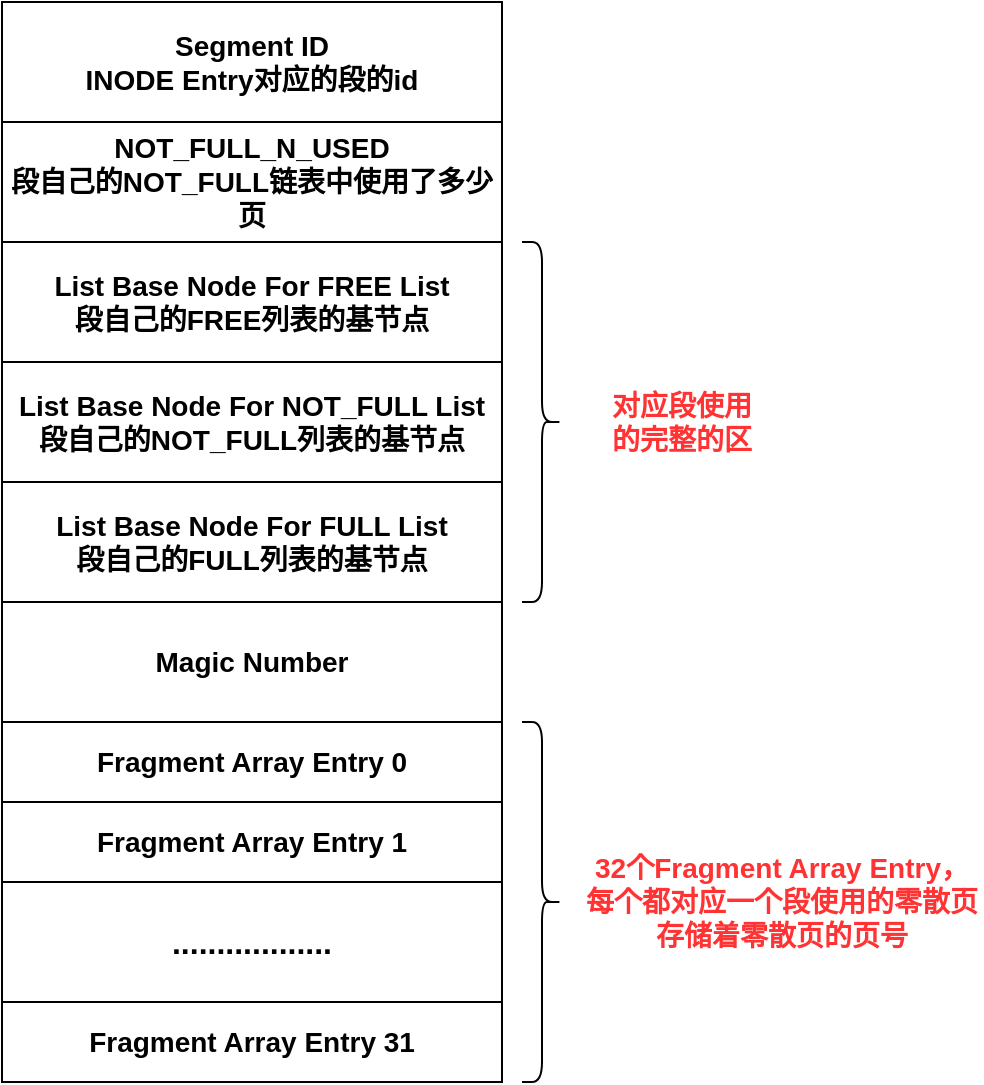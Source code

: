 <mxfile version="15.2.7" type="device"><diagram id="7383USrZs_YaGr_TVD7M" name="第 1 页"><mxGraphModel dx="360" dy="599" grid="1" gridSize="10" guides="1" tooltips="1" connect="1" arrows="1" fold="1" page="1" pageScale="1" pageWidth="827" pageHeight="1169" math="0" shadow="0"><root><mxCell id="0"/><mxCell id="1" parent="0"/><mxCell id="TjqF3KmKQUb6oFbV26Lo-1" value="&lt;b&gt;&lt;font style=&quot;font-size: 14px&quot;&gt;Segment ID&lt;br&gt;INODE Entry对应的段的id&lt;br&gt;&lt;/font&gt;&lt;/b&gt;" style="rounded=0;whiteSpace=wrap;html=1;" vertex="1" parent="1"><mxGeometry x="270" y="100" width="250" height="60" as="geometry"/></mxCell><mxCell id="TjqF3KmKQUb6oFbV26Lo-2" value="&lt;b&gt;&lt;font style=&quot;font-size: 14px&quot;&gt;NOT_FULL_N_USED&lt;br&gt;段自己的NOT_FULL链表中使用了多少页&lt;br&gt;&lt;/font&gt;&lt;/b&gt;" style="rounded=0;whiteSpace=wrap;html=1;" vertex="1" parent="1"><mxGeometry x="270" y="160" width="250" height="60" as="geometry"/></mxCell><mxCell id="TjqF3KmKQUb6oFbV26Lo-3" value="&lt;b&gt;&lt;font style=&quot;font-size: 14px&quot;&gt;List Base Node For FREE List&lt;br&gt;段自己的FREE列表的基节点&lt;br&gt;&lt;/font&gt;&lt;/b&gt;" style="rounded=0;whiteSpace=wrap;html=1;" vertex="1" parent="1"><mxGeometry x="270" y="220" width="250" height="60" as="geometry"/></mxCell><mxCell id="TjqF3KmKQUb6oFbV26Lo-4" value="&lt;b&gt;&lt;font style=&quot;font-size: 14px&quot;&gt;List Base Node For NOT_FULL List&lt;br&gt;&lt;/font&gt;&lt;/b&gt;&lt;b&gt;&lt;font style=&quot;font-size: 14px&quot;&gt;段自己的NOT_FULL列表的基节点&lt;/font&gt;&lt;/b&gt;&lt;b&gt;&lt;font style=&quot;font-size: 14px&quot;&gt;&lt;br&gt;&lt;/font&gt;&lt;/b&gt;" style="rounded=0;whiteSpace=wrap;html=1;" vertex="1" parent="1"><mxGeometry x="270" y="280" width="250" height="60" as="geometry"/></mxCell><mxCell id="TjqF3KmKQUb6oFbV26Lo-5" value="&lt;b&gt;&lt;font style=&quot;font-size: 14px&quot;&gt;List Base Node For FULL List&lt;br&gt;&lt;/font&gt;&lt;/b&gt;&lt;b&gt;&lt;font style=&quot;font-size: 14px&quot;&gt;段自己的FULL列表的基节点&lt;/font&gt;&lt;/b&gt;&lt;b&gt;&lt;font style=&quot;font-size: 14px&quot;&gt;&lt;br&gt;&lt;/font&gt;&lt;/b&gt;" style="rounded=0;whiteSpace=wrap;html=1;" vertex="1" parent="1"><mxGeometry x="270" y="340" width="250" height="60" as="geometry"/></mxCell><mxCell id="TjqF3KmKQUb6oFbV26Lo-6" value="&lt;b&gt;&lt;font style=&quot;font-size: 14px&quot;&gt;Magic Number&lt;/font&gt;&lt;/b&gt;" style="rounded=0;whiteSpace=wrap;html=1;" vertex="1" parent="1"><mxGeometry x="270" y="400" width="250" height="60" as="geometry"/></mxCell><mxCell id="TjqF3KmKQUb6oFbV26Lo-7" value="&lt;b&gt;&lt;font style=&quot;font-size: 14px&quot;&gt;Fragment Array Entry 0&lt;/font&gt;&lt;/b&gt;" style="rounded=0;whiteSpace=wrap;html=1;" vertex="1" parent="1"><mxGeometry x="270" y="460" width="250" height="40" as="geometry"/></mxCell><mxCell id="TjqF3KmKQUb6oFbV26Lo-8" value="&lt;b&gt;&lt;font style=&quot;font-size: 14px&quot;&gt;Fragment Array Entry 1&lt;/font&gt;&lt;/b&gt;" style="rounded=0;whiteSpace=wrap;html=1;" vertex="1" parent="1"><mxGeometry x="270" y="500" width="250" height="40" as="geometry"/></mxCell><mxCell id="TjqF3KmKQUb6oFbV26Lo-9" value="&lt;b&gt;&lt;font style=&quot;font-size: 16px&quot;&gt;..................&lt;/font&gt;&lt;/b&gt;" style="rounded=0;whiteSpace=wrap;html=1;" vertex="1" parent="1"><mxGeometry x="270" y="540" width="250" height="60" as="geometry"/></mxCell><mxCell id="TjqF3KmKQUb6oFbV26Lo-10" value="&lt;b&gt;&lt;font style=&quot;font-size: 14px&quot;&gt;Fragment Array Entry 31&lt;/font&gt;&lt;/b&gt;" style="rounded=0;whiteSpace=wrap;html=1;" vertex="1" parent="1"><mxGeometry x="270" y="600" width="250" height="40" as="geometry"/></mxCell><mxCell id="TjqF3KmKQUb6oFbV26Lo-11" value="" style="shape=curlyBracket;whiteSpace=wrap;html=1;rounded=1;flipH=1;" vertex="1" parent="1"><mxGeometry x="530" y="220" width="20" height="180" as="geometry"/></mxCell><mxCell id="TjqF3KmKQUb6oFbV26Lo-12" value="&lt;b&gt;&lt;font style=&quot;font-size: 14px&quot; color=&quot;#ff3333&quot;&gt;对应段使用的完整的区&lt;/font&gt;&lt;/b&gt;" style="text;html=1;strokeColor=none;fillColor=none;align=center;verticalAlign=middle;whiteSpace=wrap;rounded=0;" vertex="1" parent="1"><mxGeometry x="570" y="300" width="80" height="20" as="geometry"/></mxCell><mxCell id="TjqF3KmKQUb6oFbV26Lo-13" value="" style="shape=curlyBracket;whiteSpace=wrap;html=1;rounded=1;flipH=1;" vertex="1" parent="1"><mxGeometry x="530" y="460" width="20" height="180" as="geometry"/></mxCell><mxCell id="TjqF3KmKQUb6oFbV26Lo-14" value="&lt;b&gt;&lt;font style=&quot;font-size: 14px&quot; color=&quot;#ff3333&quot;&gt;32个Fragment Array Entry，每个都对应一个段使用的零散页&lt;br&gt;存储着零散页的页号&lt;br&gt;&lt;/font&gt;&lt;/b&gt;" style="text;html=1;strokeColor=none;fillColor=none;align=center;verticalAlign=middle;whiteSpace=wrap;rounded=0;" vertex="1" parent="1"><mxGeometry x="560" y="540" width="200" height="20" as="geometry"/></mxCell></root></mxGraphModel></diagram></mxfile>